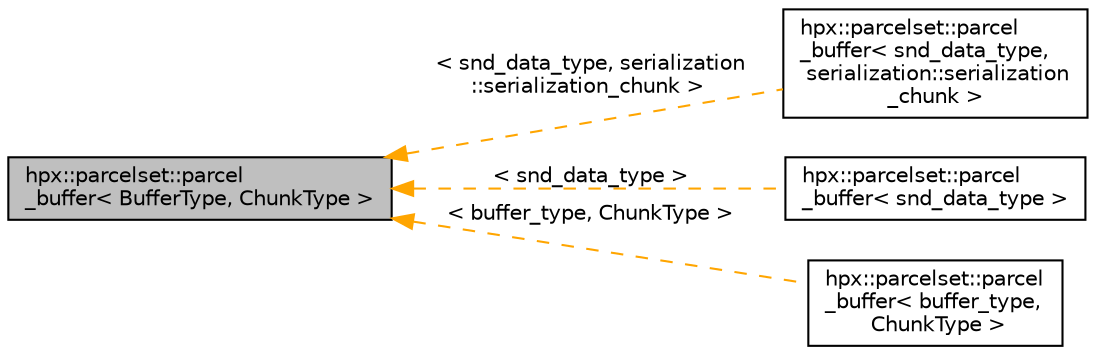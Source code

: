 digraph "hpx::parcelset::parcel_buffer&lt; BufferType, ChunkType &gt;"
{
  edge [fontname="Helvetica",fontsize="10",labelfontname="Helvetica",labelfontsize="10"];
  node [fontname="Helvetica",fontsize="10",shape=record];
  rankdir="LR";
  Node0 [label="hpx::parcelset::parcel\l_buffer\< BufferType, ChunkType \>",height=0.2,width=0.4,color="black", fillcolor="grey75", style="filled", fontcolor="black"];
  Node0 -> Node1 [dir="back",color="orange",fontsize="10",style="dashed",label=" \< snd_data_type, serialization\l::serialization_chunk \>" ,fontname="Helvetica"];
  Node1 [label="hpx::parcelset::parcel\l_buffer\< snd_data_type,\l serialization::serialization\l_chunk \>",height=0.2,width=0.4,color="black", fillcolor="white", style="filled",URL="$da/db5/structhpx_1_1parcelset_1_1parcel__buffer.html"];
  Node0 -> Node2 [dir="back",color="orange",fontsize="10",style="dashed",label=" \< snd_data_type \>" ,fontname="Helvetica"];
  Node2 [label="hpx::parcelset::parcel\l_buffer\< snd_data_type \>",height=0.2,width=0.4,color="black", fillcolor="white", style="filled",URL="$da/db5/structhpx_1_1parcelset_1_1parcel__buffer.html"];
  Node0 -> Node3 [dir="back",color="orange",fontsize="10",style="dashed",label=" \< buffer_type, ChunkType \>" ,fontname="Helvetica"];
  Node3 [label="hpx::parcelset::parcel\l_buffer\< buffer_type,\l ChunkType \>",height=0.2,width=0.4,color="black", fillcolor="white", style="filled",URL="$da/db5/structhpx_1_1parcelset_1_1parcel__buffer.html"];
}
